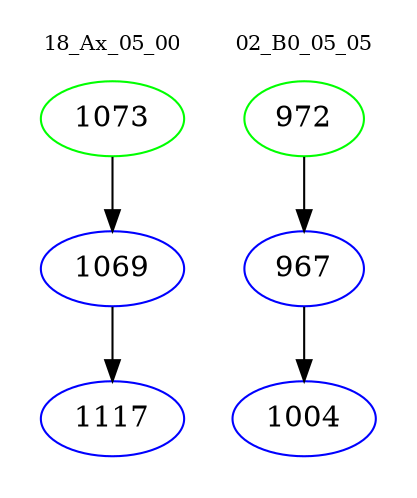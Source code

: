digraph{
subgraph cluster_0 {
color = white
label = "18_Ax_05_00";
fontsize=10;
T0_1073 [label="1073", color="green"]
T0_1073 -> T0_1069 [color="black"]
T0_1069 [label="1069", color="blue"]
T0_1069 -> T0_1117 [color="black"]
T0_1117 [label="1117", color="blue"]
}
subgraph cluster_1 {
color = white
label = "02_B0_05_05";
fontsize=10;
T1_972 [label="972", color="green"]
T1_972 -> T1_967 [color="black"]
T1_967 [label="967", color="blue"]
T1_967 -> T1_1004 [color="black"]
T1_1004 [label="1004", color="blue"]
}
}
